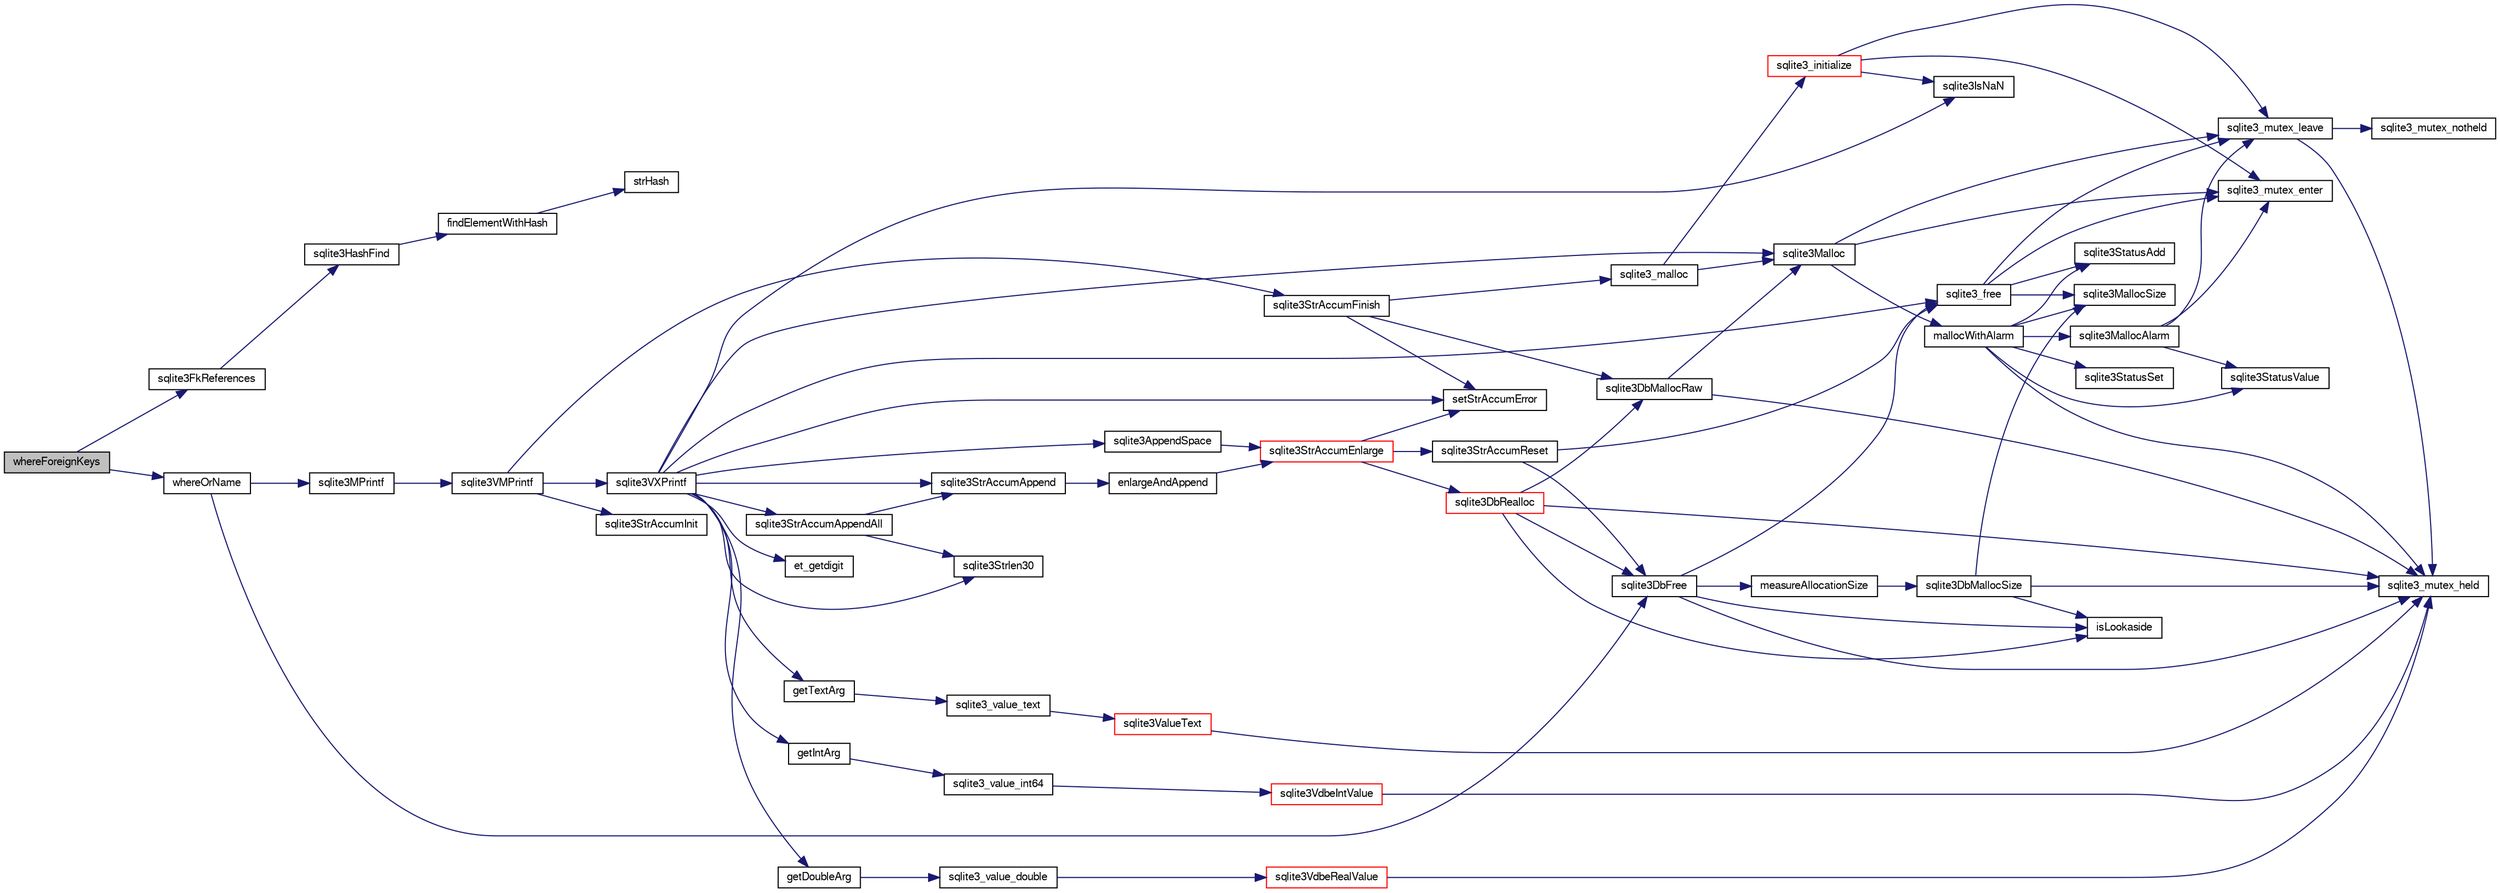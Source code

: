 digraph "whereForeignKeys"
{
  edge [fontname="FreeSans",fontsize="10",labelfontname="FreeSans",labelfontsize="10"];
  node [fontname="FreeSans",fontsize="10",shape=record];
  rankdir="LR";
  Node910786 [label="whereForeignKeys",height=0.2,width=0.4,color="black", fillcolor="grey75", style="filled", fontcolor="black"];
  Node910786 -> Node910787 [color="midnightblue",fontsize="10",style="solid",fontname="FreeSans"];
  Node910787 [label="sqlite3FkReferences",height=0.2,width=0.4,color="black", fillcolor="white", style="filled",URL="$sqlite3_8c.html#a2337ae2a0965bfde19e983555bb78c01"];
  Node910787 -> Node910788 [color="midnightblue",fontsize="10",style="solid",fontname="FreeSans"];
  Node910788 [label="sqlite3HashFind",height=0.2,width=0.4,color="black", fillcolor="white", style="filled",URL="$sqlite3_8c.html#a8ca124229470a66b4c9c141ded48e2aa"];
  Node910788 -> Node910789 [color="midnightblue",fontsize="10",style="solid",fontname="FreeSans"];
  Node910789 [label="findElementWithHash",height=0.2,width=0.4,color="black", fillcolor="white", style="filled",URL="$sqlite3_8c.html#a75c0f574fa5d51702434c6e980d57d7f"];
  Node910789 -> Node910790 [color="midnightblue",fontsize="10",style="solid",fontname="FreeSans"];
  Node910790 [label="strHash",height=0.2,width=0.4,color="black", fillcolor="white", style="filled",URL="$sqlite3_8c.html#ad7193605dadc27cf291d54e15bdd011d"];
  Node910786 -> Node910791 [color="midnightblue",fontsize="10",style="solid",fontname="FreeSans"];
  Node910791 [label="whereOrName",height=0.2,width=0.4,color="black", fillcolor="white", style="filled",URL="$sqlite3_8c.html#ab3e0bda666377827837424c4ad533ace"];
  Node910791 -> Node910792 [color="midnightblue",fontsize="10",style="solid",fontname="FreeSans"];
  Node910792 [label="sqlite3MPrintf",height=0.2,width=0.4,color="black", fillcolor="white", style="filled",URL="$sqlite3_8c.html#a208ef0df84e9778778804a19af03efea"];
  Node910792 -> Node910793 [color="midnightblue",fontsize="10",style="solid",fontname="FreeSans"];
  Node910793 [label="sqlite3VMPrintf",height=0.2,width=0.4,color="black", fillcolor="white", style="filled",URL="$sqlite3_8c.html#a05535d0982ef06fbc2ee8195ebbae689"];
  Node910793 -> Node910794 [color="midnightblue",fontsize="10",style="solid",fontname="FreeSans"];
  Node910794 [label="sqlite3StrAccumInit",height=0.2,width=0.4,color="black", fillcolor="white", style="filled",URL="$sqlite3_8c.html#aabf95e113b9d54d519cd15a56215f560"];
  Node910793 -> Node910795 [color="midnightblue",fontsize="10",style="solid",fontname="FreeSans"];
  Node910795 [label="sqlite3VXPrintf",height=0.2,width=0.4,color="black", fillcolor="white", style="filled",URL="$sqlite3_8c.html#a63c25806c9bd4a2b76f9a0eb232c6bde"];
  Node910795 -> Node910796 [color="midnightblue",fontsize="10",style="solid",fontname="FreeSans"];
  Node910796 [label="sqlite3StrAccumAppend",height=0.2,width=0.4,color="black", fillcolor="white", style="filled",URL="$sqlite3_8c.html#a56664fa33def33c5a5245b623441d5e0"];
  Node910796 -> Node910797 [color="midnightblue",fontsize="10",style="solid",fontname="FreeSans"];
  Node910797 [label="enlargeAndAppend",height=0.2,width=0.4,color="black", fillcolor="white", style="filled",URL="$sqlite3_8c.html#a25b21e61dc0883d849890eaa8a18088a"];
  Node910797 -> Node910798 [color="midnightblue",fontsize="10",style="solid",fontname="FreeSans"];
  Node910798 [label="sqlite3StrAccumEnlarge",height=0.2,width=0.4,color="red", fillcolor="white", style="filled",URL="$sqlite3_8c.html#a38976500a97c69d65086eeccca82dd96"];
  Node910798 -> Node910799 [color="midnightblue",fontsize="10",style="solid",fontname="FreeSans"];
  Node910799 [label="setStrAccumError",height=0.2,width=0.4,color="black", fillcolor="white", style="filled",URL="$sqlite3_8c.html#a3dc479a1fc8ba1ab8edfe51f8a0b102c"];
  Node910798 -> Node910800 [color="midnightblue",fontsize="10",style="solid",fontname="FreeSans"];
  Node910800 [label="sqlite3StrAccumReset",height=0.2,width=0.4,color="black", fillcolor="white", style="filled",URL="$sqlite3_8c.html#ad7e70f4ec9d2fa3a63a371e2c7c555d8"];
  Node910800 -> Node910801 [color="midnightblue",fontsize="10",style="solid",fontname="FreeSans"];
  Node910801 [label="sqlite3DbFree",height=0.2,width=0.4,color="black", fillcolor="white", style="filled",URL="$sqlite3_8c.html#ac70ab821a6607b4a1b909582dc37a069"];
  Node910801 -> Node910802 [color="midnightblue",fontsize="10",style="solid",fontname="FreeSans"];
  Node910802 [label="sqlite3_mutex_held",height=0.2,width=0.4,color="black", fillcolor="white", style="filled",URL="$sqlite3_8c.html#acf77da68932b6bc163c5e68547ecc3e7"];
  Node910801 -> Node910803 [color="midnightblue",fontsize="10",style="solid",fontname="FreeSans"];
  Node910803 [label="measureAllocationSize",height=0.2,width=0.4,color="black", fillcolor="white", style="filled",URL="$sqlite3_8c.html#a45731e644a22fdb756e2b6337224217a"];
  Node910803 -> Node910804 [color="midnightblue",fontsize="10",style="solid",fontname="FreeSans"];
  Node910804 [label="sqlite3DbMallocSize",height=0.2,width=0.4,color="black", fillcolor="white", style="filled",URL="$sqlite3_8c.html#aa397e5a8a03495203a0767abf0a71f86"];
  Node910804 -> Node910805 [color="midnightblue",fontsize="10",style="solid",fontname="FreeSans"];
  Node910805 [label="sqlite3MallocSize",height=0.2,width=0.4,color="black", fillcolor="white", style="filled",URL="$sqlite3_8c.html#acf5d2a5f35270bafb050bd2def576955"];
  Node910804 -> Node910802 [color="midnightblue",fontsize="10",style="solid",fontname="FreeSans"];
  Node910804 -> Node910806 [color="midnightblue",fontsize="10",style="solid",fontname="FreeSans"];
  Node910806 [label="isLookaside",height=0.2,width=0.4,color="black", fillcolor="white", style="filled",URL="$sqlite3_8c.html#a770fa05ff9717b75e16f4d968a77b897"];
  Node910801 -> Node910806 [color="midnightblue",fontsize="10",style="solid",fontname="FreeSans"];
  Node910801 -> Node910807 [color="midnightblue",fontsize="10",style="solid",fontname="FreeSans"];
  Node910807 [label="sqlite3_free",height=0.2,width=0.4,color="black", fillcolor="white", style="filled",URL="$sqlite3_8c.html#a6552349e36a8a691af5487999ab09519"];
  Node910807 -> Node910808 [color="midnightblue",fontsize="10",style="solid",fontname="FreeSans"];
  Node910808 [label="sqlite3_mutex_enter",height=0.2,width=0.4,color="black", fillcolor="white", style="filled",URL="$sqlite3_8c.html#a1c12cde690bd89f104de5cbad12a6bf5"];
  Node910807 -> Node910809 [color="midnightblue",fontsize="10",style="solid",fontname="FreeSans"];
  Node910809 [label="sqlite3StatusAdd",height=0.2,width=0.4,color="black", fillcolor="white", style="filled",URL="$sqlite3_8c.html#afa029f93586aeab4cc85360905dae9cd"];
  Node910807 -> Node910805 [color="midnightblue",fontsize="10",style="solid",fontname="FreeSans"];
  Node910807 -> Node910810 [color="midnightblue",fontsize="10",style="solid",fontname="FreeSans"];
  Node910810 [label="sqlite3_mutex_leave",height=0.2,width=0.4,color="black", fillcolor="white", style="filled",URL="$sqlite3_8c.html#a5838d235601dbd3c1fa993555c6bcc93"];
  Node910810 -> Node910802 [color="midnightblue",fontsize="10",style="solid",fontname="FreeSans"];
  Node910810 -> Node910811 [color="midnightblue",fontsize="10",style="solid",fontname="FreeSans"];
  Node910811 [label="sqlite3_mutex_notheld",height=0.2,width=0.4,color="black", fillcolor="white", style="filled",URL="$sqlite3_8c.html#a83967c837c1c000d3b5adcfaa688f5dc"];
  Node910800 -> Node910807 [color="midnightblue",fontsize="10",style="solid",fontname="FreeSans"];
  Node910798 -> Node910812 [color="midnightblue",fontsize="10",style="solid",fontname="FreeSans"];
  Node910812 [label="sqlite3DbRealloc",height=0.2,width=0.4,color="red", fillcolor="white", style="filled",URL="$sqlite3_8c.html#ae028f4902a9d29bcaf310ff289ee87dc"];
  Node910812 -> Node910802 [color="midnightblue",fontsize="10",style="solid",fontname="FreeSans"];
  Node910812 -> Node910813 [color="midnightblue",fontsize="10",style="solid",fontname="FreeSans"];
  Node910813 [label="sqlite3DbMallocRaw",height=0.2,width=0.4,color="black", fillcolor="white", style="filled",URL="$sqlite3_8c.html#abbe8be0cf7175e11ddc3e2218fad924e"];
  Node910813 -> Node910802 [color="midnightblue",fontsize="10",style="solid",fontname="FreeSans"];
  Node910813 -> Node910814 [color="midnightblue",fontsize="10",style="solid",fontname="FreeSans"];
  Node910814 [label="sqlite3Malloc",height=0.2,width=0.4,color="black", fillcolor="white", style="filled",URL="$sqlite3_8c.html#a361a2eaa846b1885f123abe46f5d8b2b"];
  Node910814 -> Node910808 [color="midnightblue",fontsize="10",style="solid",fontname="FreeSans"];
  Node910814 -> Node910815 [color="midnightblue",fontsize="10",style="solid",fontname="FreeSans"];
  Node910815 [label="mallocWithAlarm",height=0.2,width=0.4,color="black", fillcolor="white", style="filled",URL="$sqlite3_8c.html#ab070d5cf8e48ec8a6a43cf025d48598b"];
  Node910815 -> Node910802 [color="midnightblue",fontsize="10",style="solid",fontname="FreeSans"];
  Node910815 -> Node910816 [color="midnightblue",fontsize="10",style="solid",fontname="FreeSans"];
  Node910816 [label="sqlite3StatusSet",height=0.2,width=0.4,color="black", fillcolor="white", style="filled",URL="$sqlite3_8c.html#afec7586c01fcb5ea17dc9d7725a589d9"];
  Node910815 -> Node910817 [color="midnightblue",fontsize="10",style="solid",fontname="FreeSans"];
  Node910817 [label="sqlite3StatusValue",height=0.2,width=0.4,color="black", fillcolor="white", style="filled",URL="$sqlite3_8c.html#a30b8ac296c6e200c1fa57708d52c6ef6"];
  Node910815 -> Node910818 [color="midnightblue",fontsize="10",style="solid",fontname="FreeSans"];
  Node910818 [label="sqlite3MallocAlarm",height=0.2,width=0.4,color="black", fillcolor="white", style="filled",URL="$sqlite3_8c.html#ada66988e8471d1198f3219c062377508"];
  Node910818 -> Node910817 [color="midnightblue",fontsize="10",style="solid",fontname="FreeSans"];
  Node910818 -> Node910810 [color="midnightblue",fontsize="10",style="solid",fontname="FreeSans"];
  Node910818 -> Node910808 [color="midnightblue",fontsize="10",style="solid",fontname="FreeSans"];
  Node910815 -> Node910805 [color="midnightblue",fontsize="10",style="solid",fontname="FreeSans"];
  Node910815 -> Node910809 [color="midnightblue",fontsize="10",style="solid",fontname="FreeSans"];
  Node910814 -> Node910810 [color="midnightblue",fontsize="10",style="solid",fontname="FreeSans"];
  Node910812 -> Node910806 [color="midnightblue",fontsize="10",style="solid",fontname="FreeSans"];
  Node910812 -> Node910801 [color="midnightblue",fontsize="10",style="solid",fontname="FreeSans"];
  Node910795 -> Node911068 [color="midnightblue",fontsize="10",style="solid",fontname="FreeSans"];
  Node911068 [label="getIntArg",height=0.2,width=0.4,color="black", fillcolor="white", style="filled",URL="$sqlite3_8c.html#abff258963dbd9205fb299851a64c67be"];
  Node911068 -> Node910954 [color="midnightblue",fontsize="10",style="solid",fontname="FreeSans"];
  Node910954 [label="sqlite3_value_int64",height=0.2,width=0.4,color="black", fillcolor="white", style="filled",URL="$sqlite3_8c.html#ab38d8627f4750672e72712df0b709e0d"];
  Node910954 -> Node910942 [color="midnightblue",fontsize="10",style="solid",fontname="FreeSans"];
  Node910942 [label="sqlite3VdbeIntValue",height=0.2,width=0.4,color="red", fillcolor="white", style="filled",URL="$sqlite3_8c.html#a3dc28e3bfdbecf81633c3697a3aacd45"];
  Node910942 -> Node910802 [color="midnightblue",fontsize="10",style="solid",fontname="FreeSans"];
  Node910795 -> Node910814 [color="midnightblue",fontsize="10",style="solid",fontname="FreeSans"];
  Node910795 -> Node910799 [color="midnightblue",fontsize="10",style="solid",fontname="FreeSans"];
  Node910795 -> Node911069 [color="midnightblue",fontsize="10",style="solid",fontname="FreeSans"];
  Node911069 [label="getDoubleArg",height=0.2,width=0.4,color="black", fillcolor="white", style="filled",URL="$sqlite3_8c.html#a1cf25120072c85bd261983b24c12c3d9"];
  Node911069 -> Node910958 [color="midnightblue",fontsize="10",style="solid",fontname="FreeSans"];
  Node910958 [label="sqlite3_value_double",height=0.2,width=0.4,color="black", fillcolor="white", style="filled",URL="$sqlite3_8c.html#a3e50c1a2dd484a8b6911c9d163816b88"];
  Node910958 -> Node910959 [color="midnightblue",fontsize="10",style="solid",fontname="FreeSans"];
  Node910959 [label="sqlite3VdbeRealValue",height=0.2,width=0.4,color="red", fillcolor="white", style="filled",URL="$sqlite3_8c.html#a5bf943a4f9a5516911b3bc610e3d64e0"];
  Node910959 -> Node910802 [color="midnightblue",fontsize="10",style="solid",fontname="FreeSans"];
  Node910795 -> Node910963 [color="midnightblue",fontsize="10",style="solid",fontname="FreeSans"];
  Node910963 [label="sqlite3IsNaN",height=0.2,width=0.4,color="black", fillcolor="white", style="filled",URL="$sqlite3_8c.html#aed4d78203877c3486765ccbc7feebb50"];
  Node910795 -> Node910881 [color="midnightblue",fontsize="10",style="solid",fontname="FreeSans"];
  Node910881 [label="sqlite3Strlen30",height=0.2,width=0.4,color="black", fillcolor="white", style="filled",URL="$sqlite3_8c.html#a3dcd80ba41f1a308193dee74857b62a7"];
  Node910795 -> Node911070 [color="midnightblue",fontsize="10",style="solid",fontname="FreeSans"];
  Node911070 [label="et_getdigit",height=0.2,width=0.4,color="black", fillcolor="white", style="filled",URL="$sqlite3_8c.html#a40c5a308749ad07cc2397a53e081bff0"];
  Node910795 -> Node911071 [color="midnightblue",fontsize="10",style="solid",fontname="FreeSans"];
  Node911071 [label="getTextArg",height=0.2,width=0.4,color="black", fillcolor="white", style="filled",URL="$sqlite3_8c.html#afbb41850423ef20071cefaab0431e04d"];
  Node911071 -> Node910886 [color="midnightblue",fontsize="10",style="solid",fontname="FreeSans"];
  Node910886 [label="sqlite3_value_text",height=0.2,width=0.4,color="black", fillcolor="white", style="filled",URL="$sqlite3_8c.html#aef2ace3239e6dd59c74110faa70f8171"];
  Node910886 -> Node910887 [color="midnightblue",fontsize="10",style="solid",fontname="FreeSans"];
  Node910887 [label="sqlite3ValueText",height=0.2,width=0.4,color="red", fillcolor="white", style="filled",URL="$sqlite3_8c.html#ad567a94e52d1adf81f4857fdba00a59b"];
  Node910887 -> Node910802 [color="midnightblue",fontsize="10",style="solid",fontname="FreeSans"];
  Node910795 -> Node911072 [color="midnightblue",fontsize="10",style="solid",fontname="FreeSans"];
  Node911072 [label="sqlite3StrAccumAppendAll",height=0.2,width=0.4,color="black", fillcolor="white", style="filled",URL="$sqlite3_8c.html#acaf8f3e4f99a3c3a4a77e9c987547289"];
  Node911072 -> Node910796 [color="midnightblue",fontsize="10",style="solid",fontname="FreeSans"];
  Node911072 -> Node910881 [color="midnightblue",fontsize="10",style="solid",fontname="FreeSans"];
  Node910795 -> Node911073 [color="midnightblue",fontsize="10",style="solid",fontname="FreeSans"];
  Node911073 [label="sqlite3AppendSpace",height=0.2,width=0.4,color="black", fillcolor="white", style="filled",URL="$sqlite3_8c.html#aefd38a5afc0020d4a93855c3ee7c63a8"];
  Node911073 -> Node910798 [color="midnightblue",fontsize="10",style="solid",fontname="FreeSans"];
  Node910795 -> Node910807 [color="midnightblue",fontsize="10",style="solid",fontname="FreeSans"];
  Node910793 -> Node910845 [color="midnightblue",fontsize="10",style="solid",fontname="FreeSans"];
  Node910845 [label="sqlite3StrAccumFinish",height=0.2,width=0.4,color="black", fillcolor="white", style="filled",URL="$sqlite3_8c.html#adb7f26b10ac1b847db6f000ef4c2e2ba"];
  Node910845 -> Node910813 [color="midnightblue",fontsize="10",style="solid",fontname="FreeSans"];
  Node910845 -> Node910846 [color="midnightblue",fontsize="10",style="solid",fontname="FreeSans"];
  Node910846 [label="sqlite3_malloc",height=0.2,width=0.4,color="black", fillcolor="white", style="filled",URL="$sqlite3_8c.html#ac79dba55fc32b6a840cf5a9769bce7cd"];
  Node910846 -> Node910820 [color="midnightblue",fontsize="10",style="solid",fontname="FreeSans"];
  Node910820 [label="sqlite3_initialize",height=0.2,width=0.4,color="red", fillcolor="white", style="filled",URL="$sqlite3_8c.html#ab0c0ee2d5d4cf8b28e9572296a8861df"];
  Node910820 -> Node910808 [color="midnightblue",fontsize="10",style="solid",fontname="FreeSans"];
  Node910820 -> Node910810 [color="midnightblue",fontsize="10",style="solid",fontname="FreeSans"];
  Node910820 -> Node910963 [color="midnightblue",fontsize="10",style="solid",fontname="FreeSans"];
  Node910846 -> Node910814 [color="midnightblue",fontsize="10",style="solid",fontname="FreeSans"];
  Node910845 -> Node910799 [color="midnightblue",fontsize="10",style="solid",fontname="FreeSans"];
  Node910791 -> Node910801 [color="midnightblue",fontsize="10",style="solid",fontname="FreeSans"];
}
